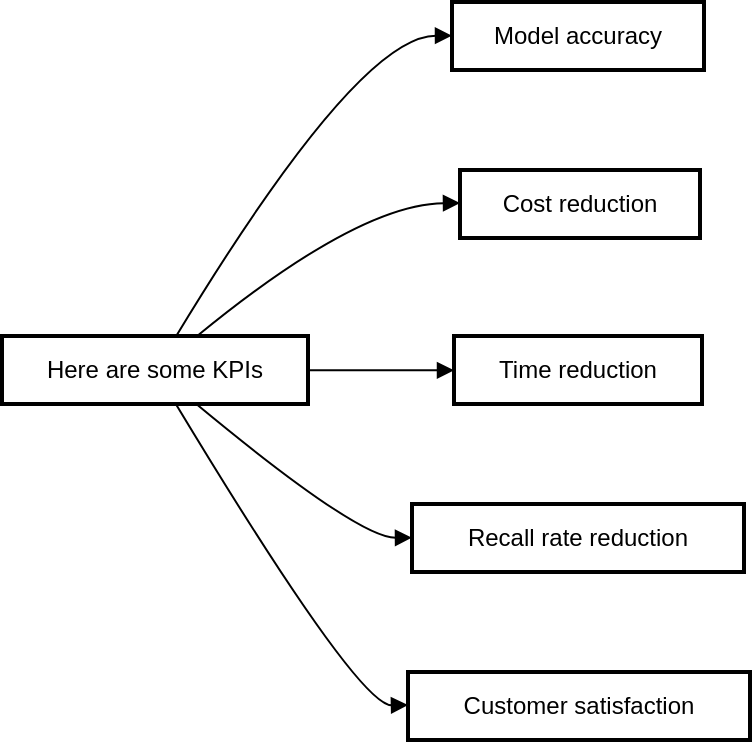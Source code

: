 <mxfile version="21.1.5" type="github">
  <diagram name="Page-1" id="o7HiHsv7JPL6TtZEMGeM">
    <mxGraphModel>
      <root>
        <mxCell id="0" />
        <mxCell id="1" parent="0" />
        <mxCell id="2" value="Here are some KPIs" style="whiteSpace=wrap;strokeWidth=2;" vertex="1" parent="1">
          <mxGeometry y="167" width="153" height="34" as="geometry" />
        </mxCell>
        <mxCell id="3" value="Model accuracy" style="whiteSpace=wrap;strokeWidth=2;" vertex="1" parent="1">
          <mxGeometry x="225" width="126" height="34" as="geometry" />
        </mxCell>
        <mxCell id="4" value="Cost reduction" style="whiteSpace=wrap;strokeWidth=2;" vertex="1" parent="1">
          <mxGeometry x="229" y="84" width="120" height="34" as="geometry" />
        </mxCell>
        <mxCell id="5" value="Time reduction" style="whiteSpace=wrap;strokeWidth=2;" vertex="1" parent="1">
          <mxGeometry x="226" y="167" width="124" height="34" as="geometry" />
        </mxCell>
        <mxCell id="6" value="Recall rate reduction" style="whiteSpace=wrap;strokeWidth=2;" vertex="1" parent="1">
          <mxGeometry x="205" y="251" width="166" height="34" as="geometry" />
        </mxCell>
        <mxCell id="7" value="Customer satisfaction" style="whiteSpace=wrap;strokeWidth=2;" vertex="1" parent="1">
          <mxGeometry x="203" y="335" width="171" height="34" as="geometry" />
        </mxCell>
        <mxCell id="8" value="" style="curved=1;startArrow=none;endArrow=block;exitX=0.568;exitY=0.01;entryX=0.003;entryY=0.495;" edge="1" parent="1" source="2" target="3">
          <mxGeometry relative="1" as="geometry">
            <Array as="points">
              <mxPoint x="178" y="17" />
            </Array>
          </mxGeometry>
        </mxCell>
        <mxCell id="9" value="" style="curved=1;startArrow=none;endArrow=block;exitX=0.635;exitY=0.01;entryX=-0.002;entryY=0.485;" edge="1" parent="1" source="2" target="4">
          <mxGeometry relative="1" as="geometry">
            <Array as="points">
              <mxPoint x="178" y="101" />
            </Array>
          </mxGeometry>
        </mxCell>
        <mxCell id="10" value="" style="curved=1;startArrow=none;endArrow=block;exitX=1.002;exitY=0.505;entryX=0.002;entryY=0.505;" edge="1" parent="1" source="2" target="5">
          <mxGeometry relative="1" as="geometry">
            <Array as="points" />
          </mxGeometry>
        </mxCell>
        <mxCell id="11" value="" style="curved=1;startArrow=none;endArrow=block;exitX=0.635;exitY=1.0;entryX=0.002;entryY=0.495;" edge="1" parent="1" source="2" target="6">
          <mxGeometry relative="1" as="geometry">
            <Array as="points">
              <mxPoint x="178" y="268" />
            </Array>
          </mxGeometry>
        </mxCell>
        <mxCell id="12" value="" style="curved=1;startArrow=none;endArrow=block;exitX=0.568;exitY=1.0;entryX=0.002;entryY=0.485;" edge="1" parent="1" source="2" target="7">
          <mxGeometry relative="1" as="geometry">
            <Array as="points">
              <mxPoint x="178" y="352" />
            </Array>
          </mxGeometry>
        </mxCell>
      </root>
    </mxGraphModel>
  </diagram>
</mxfile>
